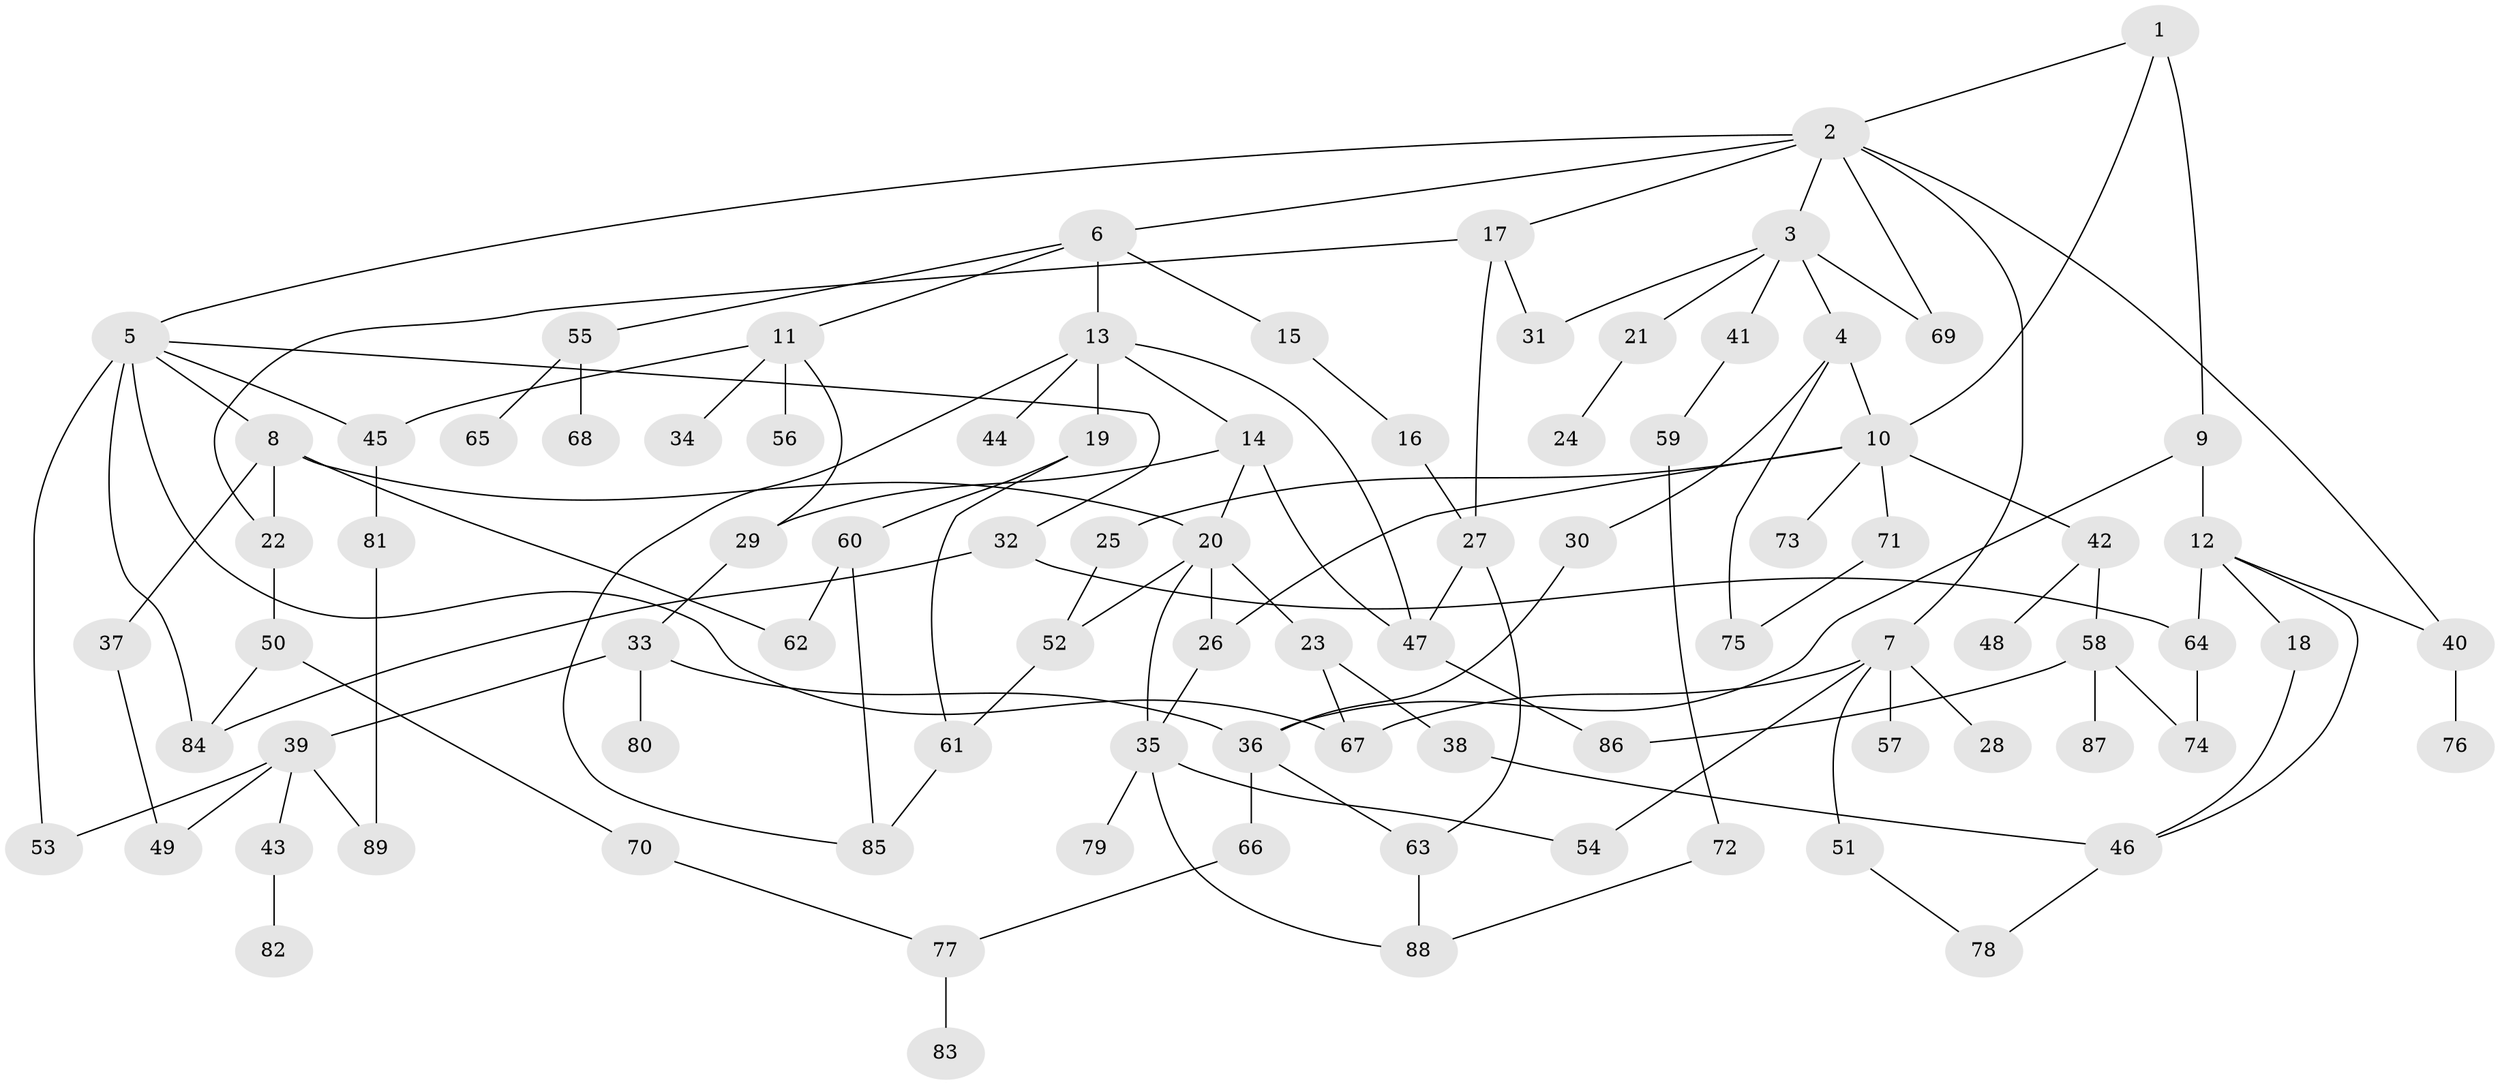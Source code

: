 // original degree distribution, {3: 0.2635135135135135, 8: 0.006756756756756757, 6: 0.02027027027027027, 4: 0.06756756756756757, 5: 0.060810810810810814, 7: 0.013513513513513514, 2: 0.3108108108108108, 1: 0.25675675675675674}
// Generated by graph-tools (version 1.1) at 2025/49/03/04/25 22:49:00]
// undirected, 89 vertices, 127 edges
graph export_dot {
  node [color=gray90,style=filled];
  1;
  2;
  3;
  4;
  5;
  6;
  7;
  8;
  9;
  10;
  11;
  12;
  13;
  14;
  15;
  16;
  17;
  18;
  19;
  20;
  21;
  22;
  23;
  24;
  25;
  26;
  27;
  28;
  29;
  30;
  31;
  32;
  33;
  34;
  35;
  36;
  37;
  38;
  39;
  40;
  41;
  42;
  43;
  44;
  45;
  46;
  47;
  48;
  49;
  50;
  51;
  52;
  53;
  54;
  55;
  56;
  57;
  58;
  59;
  60;
  61;
  62;
  63;
  64;
  65;
  66;
  67;
  68;
  69;
  70;
  71;
  72;
  73;
  74;
  75;
  76;
  77;
  78;
  79;
  80;
  81;
  82;
  83;
  84;
  85;
  86;
  87;
  88;
  89;
  1 -- 2 [weight=1.0];
  1 -- 9 [weight=1.0];
  1 -- 10 [weight=1.0];
  2 -- 3 [weight=1.0];
  2 -- 5 [weight=1.0];
  2 -- 6 [weight=1.0];
  2 -- 7 [weight=1.0];
  2 -- 17 [weight=1.0];
  2 -- 40 [weight=1.0];
  2 -- 69 [weight=1.0];
  3 -- 4 [weight=1.0];
  3 -- 21 [weight=1.0];
  3 -- 31 [weight=1.0];
  3 -- 41 [weight=1.0];
  3 -- 69 [weight=1.0];
  4 -- 10 [weight=1.0];
  4 -- 30 [weight=1.0];
  4 -- 75 [weight=1.0];
  5 -- 8 [weight=1.0];
  5 -- 32 [weight=1.0];
  5 -- 45 [weight=1.0];
  5 -- 53 [weight=1.0];
  5 -- 67 [weight=1.0];
  5 -- 84 [weight=1.0];
  6 -- 11 [weight=1.0];
  6 -- 13 [weight=1.0];
  6 -- 15 [weight=1.0];
  6 -- 55 [weight=1.0];
  7 -- 28 [weight=1.0];
  7 -- 51 [weight=1.0];
  7 -- 54 [weight=1.0];
  7 -- 57 [weight=1.0];
  7 -- 67 [weight=1.0];
  8 -- 20 [weight=1.0];
  8 -- 22 [weight=1.0];
  8 -- 37 [weight=1.0];
  8 -- 62 [weight=1.0];
  9 -- 12 [weight=1.0];
  9 -- 36 [weight=1.0];
  10 -- 25 [weight=1.0];
  10 -- 26 [weight=1.0];
  10 -- 42 [weight=1.0];
  10 -- 71 [weight=1.0];
  10 -- 73 [weight=1.0];
  11 -- 29 [weight=1.0];
  11 -- 34 [weight=1.0];
  11 -- 45 [weight=1.0];
  11 -- 56 [weight=2.0];
  12 -- 18 [weight=1.0];
  12 -- 40 [weight=1.0];
  12 -- 46 [weight=1.0];
  12 -- 64 [weight=1.0];
  13 -- 14 [weight=1.0];
  13 -- 19 [weight=1.0];
  13 -- 44 [weight=1.0];
  13 -- 47 [weight=1.0];
  13 -- 85 [weight=1.0];
  14 -- 20 [weight=1.0];
  14 -- 29 [weight=1.0];
  14 -- 47 [weight=1.0];
  15 -- 16 [weight=1.0];
  16 -- 27 [weight=1.0];
  17 -- 22 [weight=1.0];
  17 -- 27 [weight=1.0];
  17 -- 31 [weight=1.0];
  18 -- 46 [weight=1.0];
  19 -- 60 [weight=1.0];
  19 -- 61 [weight=1.0];
  20 -- 23 [weight=1.0];
  20 -- 26 [weight=1.0];
  20 -- 35 [weight=1.0];
  20 -- 52 [weight=1.0];
  21 -- 24 [weight=1.0];
  22 -- 50 [weight=1.0];
  23 -- 38 [weight=1.0];
  23 -- 67 [weight=1.0];
  25 -- 52 [weight=1.0];
  26 -- 35 [weight=1.0];
  27 -- 47 [weight=1.0];
  27 -- 63 [weight=1.0];
  29 -- 33 [weight=1.0];
  30 -- 36 [weight=1.0];
  32 -- 64 [weight=1.0];
  32 -- 84 [weight=1.0];
  33 -- 36 [weight=1.0];
  33 -- 39 [weight=1.0];
  33 -- 80 [weight=1.0];
  35 -- 54 [weight=1.0];
  35 -- 79 [weight=1.0];
  35 -- 88 [weight=1.0];
  36 -- 63 [weight=1.0];
  36 -- 66 [weight=1.0];
  37 -- 49 [weight=1.0];
  38 -- 46 [weight=1.0];
  39 -- 43 [weight=1.0];
  39 -- 49 [weight=1.0];
  39 -- 53 [weight=1.0];
  39 -- 89 [weight=1.0];
  40 -- 76 [weight=1.0];
  41 -- 59 [weight=1.0];
  42 -- 48 [weight=1.0];
  42 -- 58 [weight=1.0];
  43 -- 82 [weight=1.0];
  45 -- 81 [weight=1.0];
  46 -- 78 [weight=1.0];
  47 -- 86 [weight=1.0];
  50 -- 70 [weight=1.0];
  50 -- 84 [weight=1.0];
  51 -- 78 [weight=1.0];
  52 -- 61 [weight=1.0];
  55 -- 65 [weight=1.0];
  55 -- 68 [weight=1.0];
  58 -- 74 [weight=1.0];
  58 -- 86 [weight=1.0];
  58 -- 87 [weight=1.0];
  59 -- 72 [weight=1.0];
  60 -- 62 [weight=1.0];
  60 -- 85 [weight=1.0];
  61 -- 85 [weight=1.0];
  63 -- 88 [weight=1.0];
  64 -- 74 [weight=1.0];
  66 -- 77 [weight=1.0];
  70 -- 77 [weight=1.0];
  71 -- 75 [weight=1.0];
  72 -- 88 [weight=1.0];
  77 -- 83 [weight=1.0];
  81 -- 89 [weight=1.0];
}
